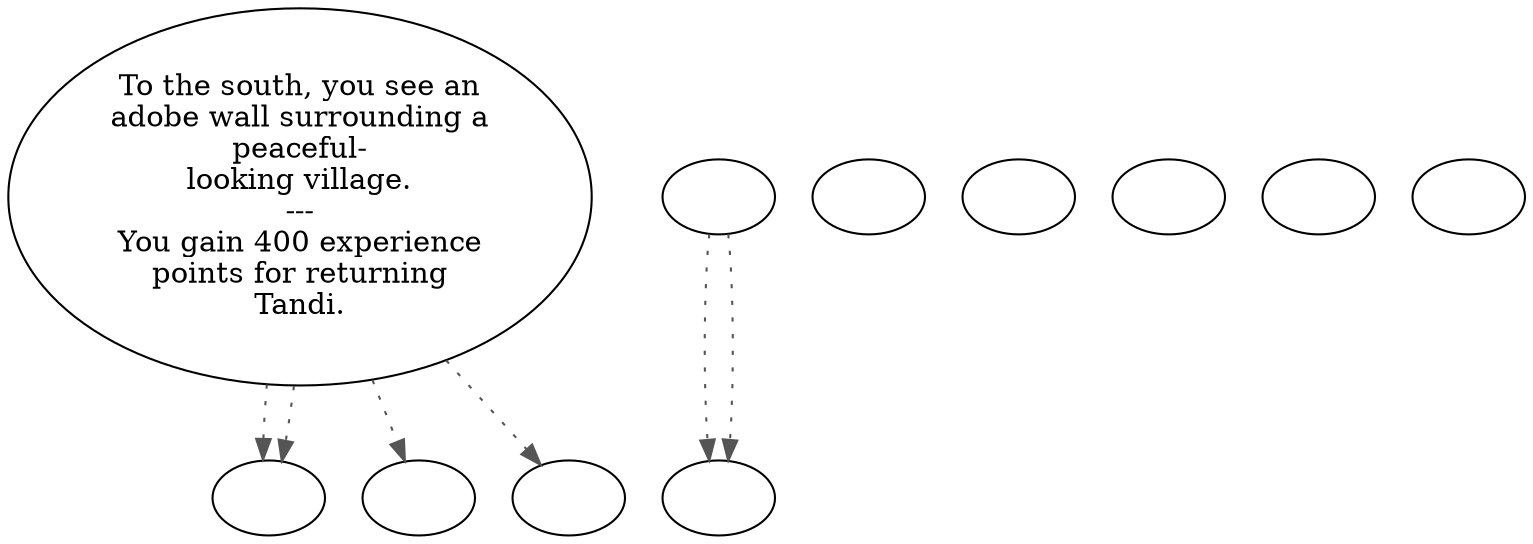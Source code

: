 digraph SHADYWST {
  "start" [style=filled       fillcolor="#FFFFFF"       color="#000000"]
  "start" -> "Lighting" [style=dotted color="#555555"]
  "start" -> "Where_To_Start" [style=dotted color="#555555"]
  "start" -> "Lighting" [style=dotted color="#555555"]
  "start" -> "combat_p_proc" [style=dotted color="#555555"]
  "start" [label="To the south, you see an\nadobe wall surrounding a\npeaceful-\nlooking village.\n---\nYou gain 400 experience\npoints for returning\nTandi."]
  "combat_p_proc" [style=filled       fillcolor="#FFFFFF"       color="#000000"]
  "combat_p_proc" [label=""]
  "Lighting" [style=filled       fillcolor="#FFFFFF"       color="#000000"]
  "Lighting" [label=""]
  "Tandi_Move" [style=filled       fillcolor="#FFFFFF"       color="#000000"]
  "Tandi_Move" [label=""]
  "Where_Is_Tandi" [style=filled       fillcolor="#FFFFFF"       color="#000000"]
  "Where_Is_Tandi" -> "Tandi_Move" [style=dotted color="#555555"]
  "Where_Is_Tandi" -> "Tandi_Move" [style=dotted color="#555555"]
  "Where_Is_Tandi" [label=""]
  "Where_To_Start" [style=filled       fillcolor="#FFFFFF"       color="#000000"]
  "Where_To_Start" [label=""]
  "add_party" [style=filled       fillcolor="#FFFFFF"       color="#000000"]
  "add_party" [label=""]
  "update_party" [style=filled       fillcolor="#FFFFFF"       color="#000000"]
  "update_party" [label=""]
  "remove_party" [style=filled       fillcolor="#FFFFFF"       color="#000000"]
  "remove_party" [label=""]
  "Darkness" [style=filled       fillcolor="#FFFFFF"       color="#000000"]
  "Darkness" [label=""]
  "Invasion" [style=filled       fillcolor="#FFFFFF"       color="#000000"]
  "Invasion" [label=""]
}